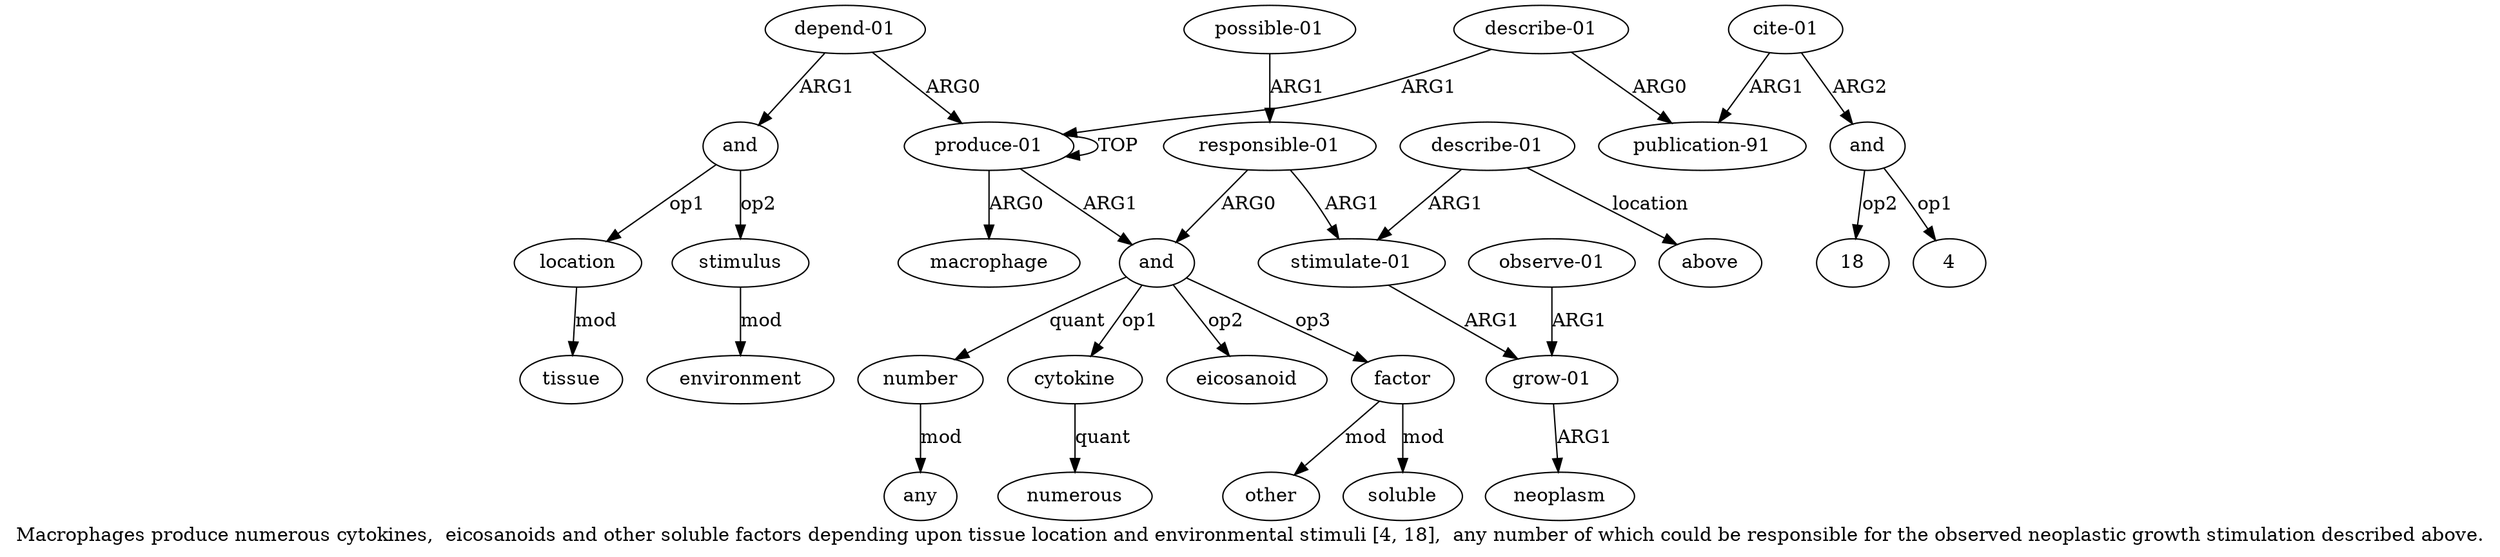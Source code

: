 digraph  {
	graph [label="Macrophages produce numerous cytokines,  eicosanoids and other soluble factors depending upon tissue location and environmental \
stimuli [4, 18],  any number of which could be responsible for the observed neoplastic growth stimulation described above."];
	node [label="\N"];
	a20	 [color=black,
		gold_ind=20,
		gold_label=and,
		label=and,
		test_ind=20,
		test_label=and];
	a21	 [color=black,
		gold_ind=21,
		gold_label=location,
		label=location,
		test_ind=21,
		test_label=location];
	a20 -> a21 [key=0,
	color=black,
	gold_label=op1,
	label=op1,
	test_label=op1];
a23 [color=black,
	gold_ind=23,
	gold_label=stimulus,
	label=stimulus,
	test_ind=23,
	test_label=stimulus];
a20 -> a23 [key=0,
color=black,
gold_label=op2,
label=op2,
test_label=op2];
a22 [color=black,
gold_ind=22,
gold_label=tissue,
label=tissue,
test_ind=22,
test_label=tissue];
a21 -> a22 [key=0,
color=black,
gold_label=mod,
label=mod,
test_label=mod];
a24 [color=black,
gold_ind=24,
gold_label=environment,
label=environment,
test_ind=24,
test_label=environment];
a23 -> a24 [key=0,
color=black,
gold_label=mod,
label=mod,
test_label=mod];
a25 [color=black,
gold_ind=25,
gold_label="describe-01",
label="describe-01",
test_ind=25,
test_label="describe-01"];
a26 [color=black,
gold_ind=26,
gold_label="publication-91",
label="publication-91",
test_ind=26,
test_label="publication-91"];
a25 -> a26 [key=0,
color=black,
gold_label=ARG0,
label=ARG0,
test_label=ARG0];
a0 [color=black,
gold_ind=0,
gold_label="produce-01",
label="produce-01",
test_ind=0,
test_label="produce-01"];
a25 -> a0 [key=0,
color=black,
gold_label=ARG1,
label=ARG1,
test_label=ARG1];
a27 [color=black,
gold_ind=27,
gold_label="cite-01",
label="cite-01",
test_ind=27,
test_label="cite-01"];
a27 -> a26 [key=0,
color=black,
gold_label=ARG1,
label=ARG1,
test_label=ARG1];
a28 [color=black,
gold_ind=28,
gold_label=and,
label=and,
test_ind=28,
test_label=and];
a27 -> a28 [key=0,
color=black,
gold_label=ARG2,
label=ARG2,
test_label=ARG2];
"a28 18" [color=black,
gold_ind=-1,
gold_label=18,
label=18,
test_ind=-1,
test_label=18];
a28 -> "a28 18" [key=0,
color=black,
gold_label=op2,
label=op2,
test_label=op2];
"a28 4" [color=black,
gold_ind=-1,
gold_label=4,
label=4,
test_ind=-1,
test_label=4];
a28 -> "a28 4" [key=0,
color=black,
gold_label=op1,
label=op1,
test_label=op1];
a15 [color=black,
gold_ind=15,
gold_label=above,
label=above,
test_ind=15,
test_label=above];
a14 [color=black,
gold_ind=14,
gold_label="describe-01",
label="describe-01",
test_ind=14,
test_label="describe-01"];
a14 -> a15 [key=0,
color=black,
gold_label=location,
label=location,
test_label=location];
a10 [color=black,
gold_ind=10,
gold_label="stimulate-01",
label="stimulate-01",
test_ind=10,
test_label="stimulate-01"];
a14 -> a10 [key=0,
color=black,
gold_label=ARG1,
label=ARG1,
test_label=ARG1];
a17 [color=black,
gold_ind=17,
gold_label=number,
label=number,
test_ind=17,
test_label=number];
a18 [color=black,
gold_ind=18,
gold_label=any,
label=any,
test_ind=18,
test_label=any];
a17 -> a18 [key=0,
color=black,
gold_label=mod,
label=mod,
test_label=mod];
a16 [color=black,
gold_ind=16,
gold_label="possible-01",
label="possible-01",
test_ind=16,
test_label="possible-01"];
a9 [color=black,
gold_ind=9,
gold_label="responsible-01",
label="responsible-01",
test_ind=9,
test_label="responsible-01"];
a16 -> a9 [key=0,
color=black,
gold_label=ARG1,
label=ARG1,
test_label=ARG1];
a11 [color=black,
gold_ind=11,
gold_label="grow-01",
label="grow-01",
test_ind=11,
test_label="grow-01"];
a12 [color=black,
gold_ind=12,
gold_label=neoplasm,
label=neoplasm,
test_ind=12,
test_label=neoplasm];
a11 -> a12 [key=0,
color=black,
gold_label=ARG1,
label=ARG1,
test_label=ARG1];
a10 -> a11 [key=0,
color=black,
gold_label=ARG1,
label=ARG1,
test_label=ARG1];
a13 [color=black,
gold_ind=13,
gold_label="observe-01",
label="observe-01",
test_ind=13,
test_label="observe-01"];
a13 -> a11 [key=0,
color=black,
gold_label=ARG1,
label=ARG1,
test_label=ARG1];
a19 [color=black,
gold_ind=19,
gold_label="depend-01",
label="depend-01",
test_ind=19,
test_label="depend-01"];
a19 -> a20 [key=0,
color=black,
gold_label=ARG1,
label=ARG1,
test_label=ARG1];
a19 -> a0 [key=0,
color=black,
gold_label=ARG0,
label=ARG0,
test_label=ARG0];
a1 [color=black,
gold_ind=1,
gold_label=macrophage,
label=macrophage,
test_ind=1,
test_label=macrophage];
a0 -> a1 [key=0,
color=black,
gold_label=ARG0,
label=ARG0,
test_label=ARG0];
a0 -> a0 [key=0,
color=black,
gold_label=TOP,
label=TOP,
test_label=TOP];
a2 [color=black,
gold_ind=2,
gold_label=and,
label=and,
test_ind=2,
test_label=and];
a0 -> a2 [key=0,
color=black,
gold_label=ARG1,
label=ARG1,
test_label=ARG1];
a3 [color=black,
gold_ind=3,
gold_label=cytokine,
label=cytokine,
test_ind=3,
test_label=cytokine];
a4 [color=black,
gold_ind=4,
gold_label=numerous,
label=numerous,
test_ind=4,
test_label=numerous];
a3 -> a4 [key=0,
color=black,
gold_label=quant,
label=quant,
test_label=quant];
a2 -> a17 [key=0,
color=black,
gold_label=quant,
label=quant,
test_label=quant];
a2 -> a3 [key=0,
color=black,
gold_label=op1,
label=op1,
test_label=op1];
a5 [color=black,
gold_ind=5,
gold_label=eicosanoid,
label=eicosanoid,
test_ind=5,
test_label=eicosanoid];
a2 -> a5 [key=0,
color=black,
gold_label=op2,
label=op2,
test_label=op2];
a6 [color=black,
gold_ind=6,
gold_label=factor,
label=factor,
test_ind=6,
test_label=factor];
a2 -> a6 [key=0,
color=black,
gold_label=op3,
label=op3,
test_label=op3];
a7 [color=black,
gold_ind=7,
gold_label=soluble,
label=soluble,
test_ind=7,
test_label=soluble];
a6 -> a7 [key=0,
color=black,
gold_label=mod,
label=mod,
test_label=mod];
a8 [color=black,
gold_ind=8,
gold_label=other,
label=other,
test_ind=8,
test_label=other];
a6 -> a8 [key=0,
color=black,
gold_label=mod,
label=mod,
test_label=mod];
a9 -> a10 [key=0,
color=black,
gold_label=ARG1,
label=ARG1,
test_label=ARG1];
a9 -> a2 [key=0,
color=black,
gold_label=ARG0,
label=ARG0,
test_label=ARG0];
}
